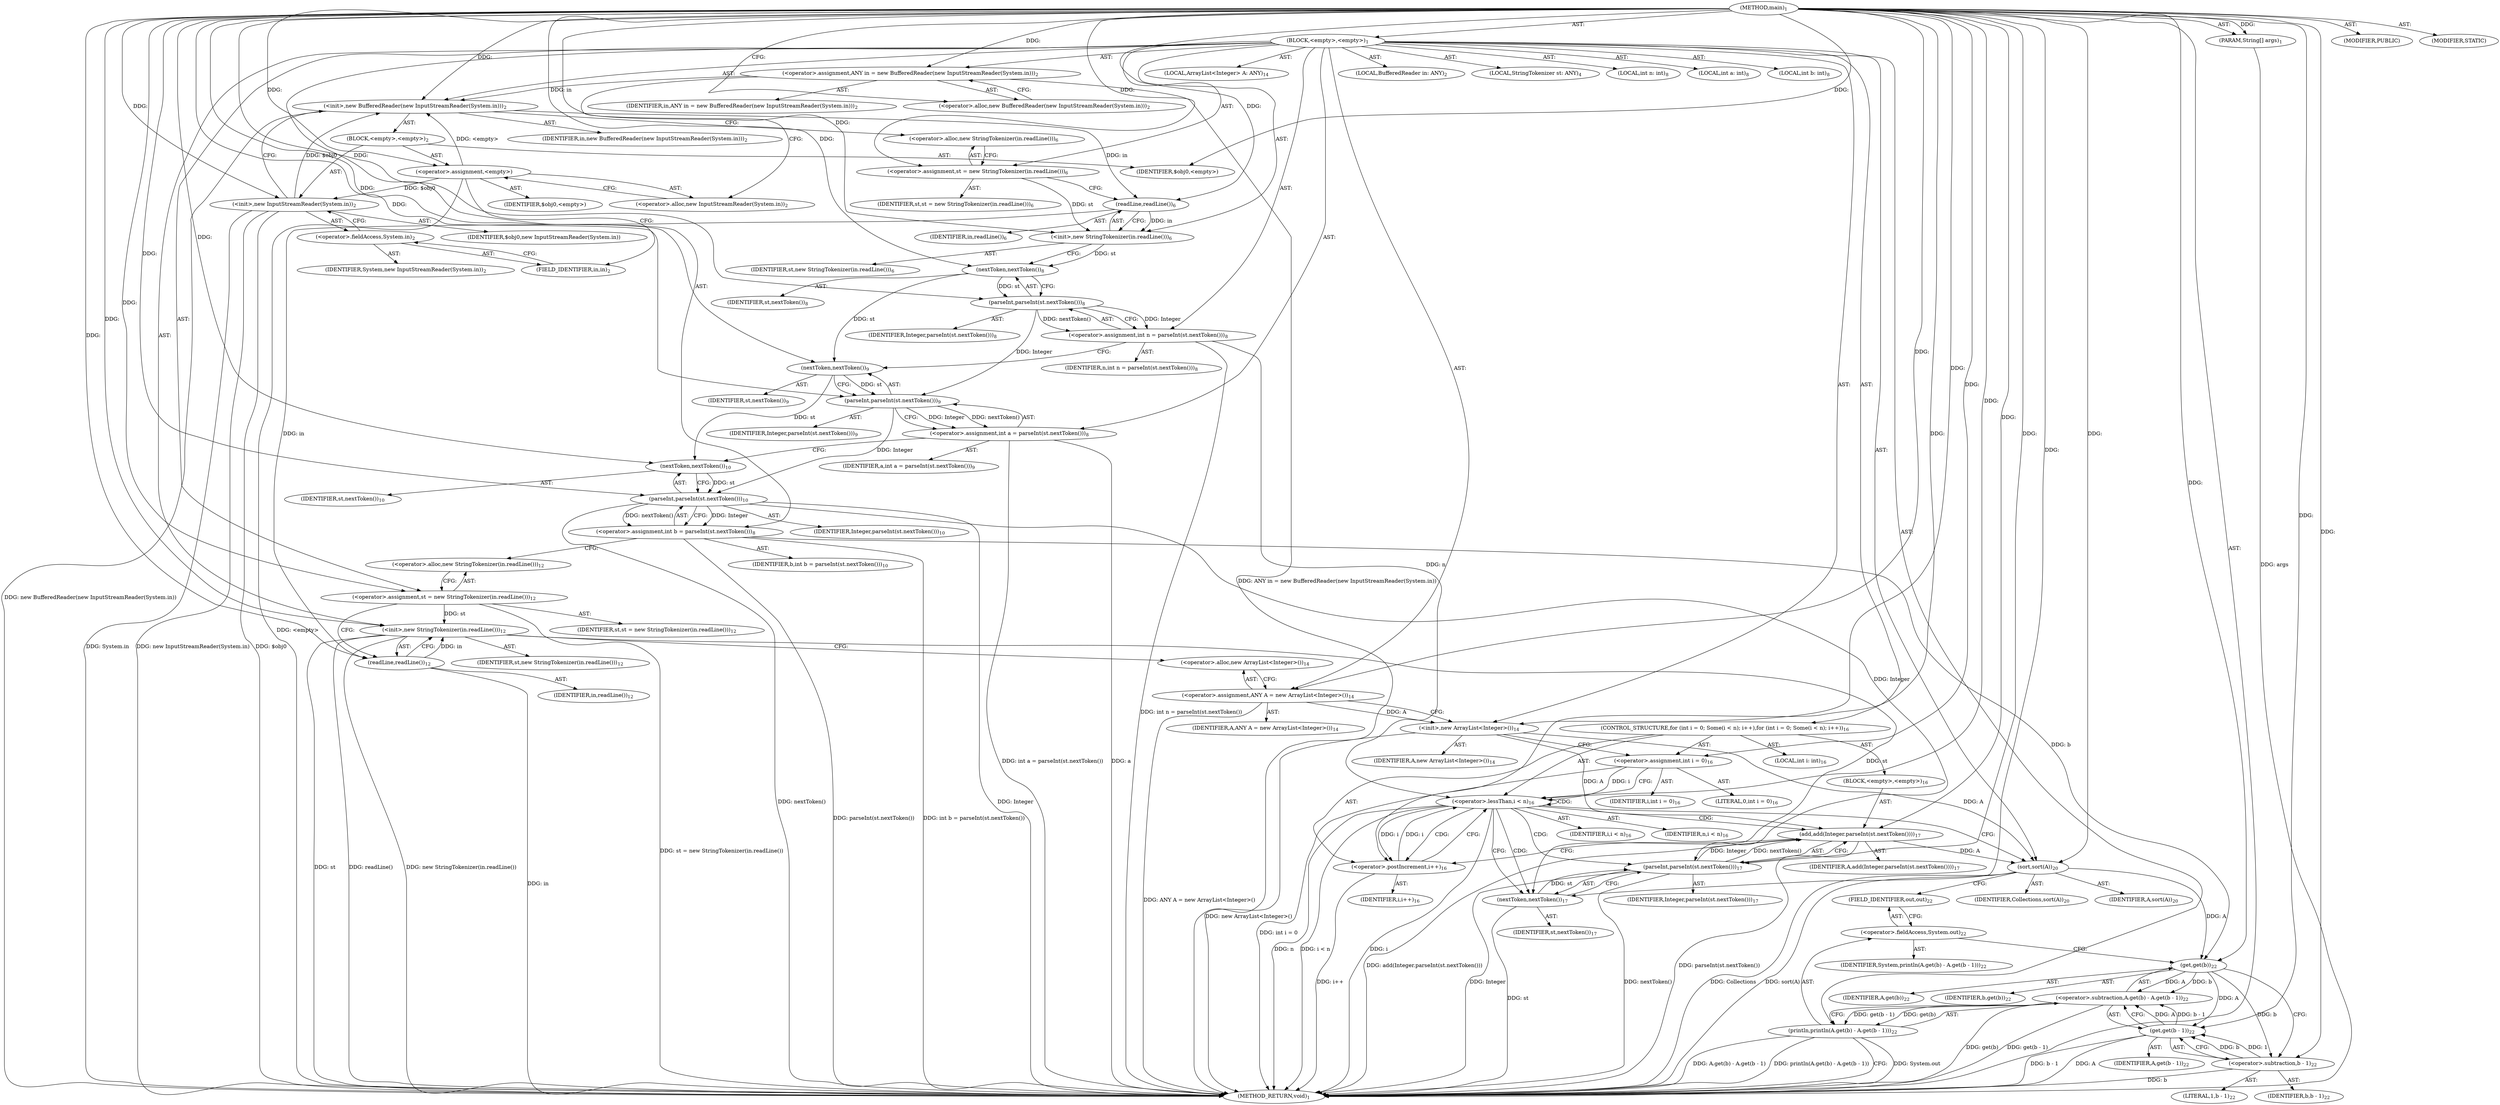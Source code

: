 digraph "main" {  
"24" [label = <(METHOD,main)<SUB>1</SUB>> ]
"25" [label = <(PARAM,String[] args)<SUB>1</SUB>> ]
"26" [label = <(BLOCK,&lt;empty&gt;,&lt;empty&gt;)<SUB>1</SUB>> ]
"4" [label = <(LOCAL,BufferedReader in: ANY)<SUB>2</SUB>> ]
"27" [label = <(&lt;operator&gt;.assignment,ANY in = new BufferedReader(new InputStreamReader(System.in)))<SUB>2</SUB>> ]
"28" [label = <(IDENTIFIER,in,ANY in = new BufferedReader(new InputStreamReader(System.in)))<SUB>2</SUB>> ]
"29" [label = <(&lt;operator&gt;.alloc,new BufferedReader(new InputStreamReader(System.in)))<SUB>2</SUB>> ]
"30" [label = <(&lt;init&gt;,new BufferedReader(new InputStreamReader(System.in)))<SUB>2</SUB>> ]
"3" [label = <(IDENTIFIER,in,new BufferedReader(new InputStreamReader(System.in)))<SUB>2</SUB>> ]
"31" [label = <(BLOCK,&lt;empty&gt;,&lt;empty&gt;)<SUB>2</SUB>> ]
"32" [label = <(&lt;operator&gt;.assignment,&lt;empty&gt;)> ]
"33" [label = <(IDENTIFIER,$obj0,&lt;empty&gt;)> ]
"34" [label = <(&lt;operator&gt;.alloc,new InputStreamReader(System.in))<SUB>2</SUB>> ]
"35" [label = <(&lt;init&gt;,new InputStreamReader(System.in))<SUB>2</SUB>> ]
"36" [label = <(IDENTIFIER,$obj0,new InputStreamReader(System.in))> ]
"37" [label = <(&lt;operator&gt;.fieldAccess,System.in)<SUB>2</SUB>> ]
"38" [label = <(IDENTIFIER,System,new InputStreamReader(System.in))<SUB>2</SUB>> ]
"39" [label = <(FIELD_IDENTIFIER,in,in)<SUB>2</SUB>> ]
"40" [label = <(IDENTIFIER,$obj0,&lt;empty&gt;)> ]
"6" [label = <(LOCAL,StringTokenizer st: ANY)<SUB>4</SUB>> ]
"41" [label = <(&lt;operator&gt;.assignment,st = new StringTokenizer(in.readLine()))<SUB>6</SUB>> ]
"42" [label = <(IDENTIFIER,st,st = new StringTokenizer(in.readLine()))<SUB>6</SUB>> ]
"43" [label = <(&lt;operator&gt;.alloc,new StringTokenizer(in.readLine()))<SUB>6</SUB>> ]
"44" [label = <(&lt;init&gt;,new StringTokenizer(in.readLine()))<SUB>6</SUB>> ]
"5" [label = <(IDENTIFIER,st,new StringTokenizer(in.readLine()))<SUB>6</SUB>> ]
"45" [label = <(readLine,readLine())<SUB>6</SUB>> ]
"46" [label = <(IDENTIFIER,in,readLine())<SUB>6</SUB>> ]
"47" [label = <(LOCAL,int n: int)<SUB>8</SUB>> ]
"48" [label = <(LOCAL,int a: int)<SUB>8</SUB>> ]
"49" [label = <(LOCAL,int b: int)<SUB>8</SUB>> ]
"50" [label = <(&lt;operator&gt;.assignment,int n = parseInt(st.nextToken()))<SUB>8</SUB>> ]
"51" [label = <(IDENTIFIER,n,int n = parseInt(st.nextToken()))<SUB>8</SUB>> ]
"52" [label = <(parseInt,parseInt(st.nextToken()))<SUB>8</SUB>> ]
"53" [label = <(IDENTIFIER,Integer,parseInt(st.nextToken()))<SUB>8</SUB>> ]
"54" [label = <(nextToken,nextToken())<SUB>8</SUB>> ]
"55" [label = <(IDENTIFIER,st,nextToken())<SUB>8</SUB>> ]
"56" [label = <(&lt;operator&gt;.assignment,int a = parseInt(st.nextToken()))<SUB>8</SUB>> ]
"57" [label = <(IDENTIFIER,a,int a = parseInt(st.nextToken()))<SUB>9</SUB>> ]
"58" [label = <(parseInt,parseInt(st.nextToken()))<SUB>9</SUB>> ]
"59" [label = <(IDENTIFIER,Integer,parseInt(st.nextToken()))<SUB>9</SUB>> ]
"60" [label = <(nextToken,nextToken())<SUB>9</SUB>> ]
"61" [label = <(IDENTIFIER,st,nextToken())<SUB>9</SUB>> ]
"62" [label = <(&lt;operator&gt;.assignment,int b = parseInt(st.nextToken()))<SUB>8</SUB>> ]
"63" [label = <(IDENTIFIER,b,int b = parseInt(st.nextToken()))<SUB>10</SUB>> ]
"64" [label = <(parseInt,parseInt(st.nextToken()))<SUB>10</SUB>> ]
"65" [label = <(IDENTIFIER,Integer,parseInt(st.nextToken()))<SUB>10</SUB>> ]
"66" [label = <(nextToken,nextToken())<SUB>10</SUB>> ]
"67" [label = <(IDENTIFIER,st,nextToken())<SUB>10</SUB>> ]
"68" [label = <(&lt;operator&gt;.assignment,st = new StringTokenizer(in.readLine()))<SUB>12</SUB>> ]
"69" [label = <(IDENTIFIER,st,st = new StringTokenizer(in.readLine()))<SUB>12</SUB>> ]
"70" [label = <(&lt;operator&gt;.alloc,new StringTokenizer(in.readLine()))<SUB>12</SUB>> ]
"71" [label = <(&lt;init&gt;,new StringTokenizer(in.readLine()))<SUB>12</SUB>> ]
"7" [label = <(IDENTIFIER,st,new StringTokenizer(in.readLine()))<SUB>12</SUB>> ]
"72" [label = <(readLine,readLine())<SUB>12</SUB>> ]
"73" [label = <(IDENTIFIER,in,readLine())<SUB>12</SUB>> ]
"9" [label = <(LOCAL,ArrayList&lt;Integer&gt; A: ANY)<SUB>14</SUB>> ]
"74" [label = <(&lt;operator&gt;.assignment,ANY A = new ArrayList&lt;Integer&gt;())<SUB>14</SUB>> ]
"75" [label = <(IDENTIFIER,A,ANY A = new ArrayList&lt;Integer&gt;())<SUB>14</SUB>> ]
"76" [label = <(&lt;operator&gt;.alloc,new ArrayList&lt;Integer&gt;())<SUB>14</SUB>> ]
"77" [label = <(&lt;init&gt;,new ArrayList&lt;Integer&gt;())<SUB>14</SUB>> ]
"8" [label = <(IDENTIFIER,A,new ArrayList&lt;Integer&gt;())<SUB>14</SUB>> ]
"78" [label = <(CONTROL_STRUCTURE,for (int i = 0; Some(i &lt; n); i++),for (int i = 0; Some(i &lt; n); i++))<SUB>16</SUB>> ]
"79" [label = <(LOCAL,int i: int)<SUB>16</SUB>> ]
"80" [label = <(&lt;operator&gt;.assignment,int i = 0)<SUB>16</SUB>> ]
"81" [label = <(IDENTIFIER,i,int i = 0)<SUB>16</SUB>> ]
"82" [label = <(LITERAL,0,int i = 0)<SUB>16</SUB>> ]
"83" [label = <(&lt;operator&gt;.lessThan,i &lt; n)<SUB>16</SUB>> ]
"84" [label = <(IDENTIFIER,i,i &lt; n)<SUB>16</SUB>> ]
"85" [label = <(IDENTIFIER,n,i &lt; n)<SUB>16</SUB>> ]
"86" [label = <(&lt;operator&gt;.postIncrement,i++)<SUB>16</SUB>> ]
"87" [label = <(IDENTIFIER,i,i++)<SUB>16</SUB>> ]
"88" [label = <(BLOCK,&lt;empty&gt;,&lt;empty&gt;)<SUB>16</SUB>> ]
"89" [label = <(add,add(Integer.parseInt(st.nextToken())))<SUB>17</SUB>> ]
"90" [label = <(IDENTIFIER,A,add(Integer.parseInt(st.nextToken())))<SUB>17</SUB>> ]
"91" [label = <(parseInt,parseInt(st.nextToken()))<SUB>17</SUB>> ]
"92" [label = <(IDENTIFIER,Integer,parseInt(st.nextToken()))<SUB>17</SUB>> ]
"93" [label = <(nextToken,nextToken())<SUB>17</SUB>> ]
"94" [label = <(IDENTIFIER,st,nextToken())<SUB>17</SUB>> ]
"95" [label = <(sort,sort(A))<SUB>20</SUB>> ]
"96" [label = <(IDENTIFIER,Collections,sort(A))<SUB>20</SUB>> ]
"97" [label = <(IDENTIFIER,A,sort(A))<SUB>20</SUB>> ]
"98" [label = <(println,println(A.get(b) - A.get(b - 1)))<SUB>22</SUB>> ]
"99" [label = <(&lt;operator&gt;.fieldAccess,System.out)<SUB>22</SUB>> ]
"100" [label = <(IDENTIFIER,System,println(A.get(b) - A.get(b - 1)))<SUB>22</SUB>> ]
"101" [label = <(FIELD_IDENTIFIER,out,out)<SUB>22</SUB>> ]
"102" [label = <(&lt;operator&gt;.subtraction,A.get(b) - A.get(b - 1))<SUB>22</SUB>> ]
"103" [label = <(get,get(b))<SUB>22</SUB>> ]
"104" [label = <(IDENTIFIER,A,get(b))<SUB>22</SUB>> ]
"105" [label = <(IDENTIFIER,b,get(b))<SUB>22</SUB>> ]
"106" [label = <(get,get(b - 1))<SUB>22</SUB>> ]
"107" [label = <(IDENTIFIER,A,get(b - 1))<SUB>22</SUB>> ]
"108" [label = <(&lt;operator&gt;.subtraction,b - 1)<SUB>22</SUB>> ]
"109" [label = <(IDENTIFIER,b,b - 1)<SUB>22</SUB>> ]
"110" [label = <(LITERAL,1,b - 1)<SUB>22</SUB>> ]
"111" [label = <(MODIFIER,PUBLIC)> ]
"112" [label = <(MODIFIER,STATIC)> ]
"113" [label = <(METHOD_RETURN,void)<SUB>1</SUB>> ]
  "24" -> "25"  [ label = "AST: "] 
  "24" -> "26"  [ label = "AST: "] 
  "24" -> "111"  [ label = "AST: "] 
  "24" -> "112"  [ label = "AST: "] 
  "24" -> "113"  [ label = "AST: "] 
  "26" -> "4"  [ label = "AST: "] 
  "26" -> "27"  [ label = "AST: "] 
  "26" -> "30"  [ label = "AST: "] 
  "26" -> "6"  [ label = "AST: "] 
  "26" -> "41"  [ label = "AST: "] 
  "26" -> "44"  [ label = "AST: "] 
  "26" -> "47"  [ label = "AST: "] 
  "26" -> "48"  [ label = "AST: "] 
  "26" -> "49"  [ label = "AST: "] 
  "26" -> "50"  [ label = "AST: "] 
  "26" -> "56"  [ label = "AST: "] 
  "26" -> "62"  [ label = "AST: "] 
  "26" -> "68"  [ label = "AST: "] 
  "26" -> "71"  [ label = "AST: "] 
  "26" -> "9"  [ label = "AST: "] 
  "26" -> "74"  [ label = "AST: "] 
  "26" -> "77"  [ label = "AST: "] 
  "26" -> "78"  [ label = "AST: "] 
  "26" -> "95"  [ label = "AST: "] 
  "26" -> "98"  [ label = "AST: "] 
  "27" -> "28"  [ label = "AST: "] 
  "27" -> "29"  [ label = "AST: "] 
  "30" -> "3"  [ label = "AST: "] 
  "30" -> "31"  [ label = "AST: "] 
  "31" -> "32"  [ label = "AST: "] 
  "31" -> "35"  [ label = "AST: "] 
  "31" -> "40"  [ label = "AST: "] 
  "32" -> "33"  [ label = "AST: "] 
  "32" -> "34"  [ label = "AST: "] 
  "35" -> "36"  [ label = "AST: "] 
  "35" -> "37"  [ label = "AST: "] 
  "37" -> "38"  [ label = "AST: "] 
  "37" -> "39"  [ label = "AST: "] 
  "41" -> "42"  [ label = "AST: "] 
  "41" -> "43"  [ label = "AST: "] 
  "44" -> "5"  [ label = "AST: "] 
  "44" -> "45"  [ label = "AST: "] 
  "45" -> "46"  [ label = "AST: "] 
  "50" -> "51"  [ label = "AST: "] 
  "50" -> "52"  [ label = "AST: "] 
  "52" -> "53"  [ label = "AST: "] 
  "52" -> "54"  [ label = "AST: "] 
  "54" -> "55"  [ label = "AST: "] 
  "56" -> "57"  [ label = "AST: "] 
  "56" -> "58"  [ label = "AST: "] 
  "58" -> "59"  [ label = "AST: "] 
  "58" -> "60"  [ label = "AST: "] 
  "60" -> "61"  [ label = "AST: "] 
  "62" -> "63"  [ label = "AST: "] 
  "62" -> "64"  [ label = "AST: "] 
  "64" -> "65"  [ label = "AST: "] 
  "64" -> "66"  [ label = "AST: "] 
  "66" -> "67"  [ label = "AST: "] 
  "68" -> "69"  [ label = "AST: "] 
  "68" -> "70"  [ label = "AST: "] 
  "71" -> "7"  [ label = "AST: "] 
  "71" -> "72"  [ label = "AST: "] 
  "72" -> "73"  [ label = "AST: "] 
  "74" -> "75"  [ label = "AST: "] 
  "74" -> "76"  [ label = "AST: "] 
  "77" -> "8"  [ label = "AST: "] 
  "78" -> "79"  [ label = "AST: "] 
  "78" -> "80"  [ label = "AST: "] 
  "78" -> "83"  [ label = "AST: "] 
  "78" -> "86"  [ label = "AST: "] 
  "78" -> "88"  [ label = "AST: "] 
  "80" -> "81"  [ label = "AST: "] 
  "80" -> "82"  [ label = "AST: "] 
  "83" -> "84"  [ label = "AST: "] 
  "83" -> "85"  [ label = "AST: "] 
  "86" -> "87"  [ label = "AST: "] 
  "88" -> "89"  [ label = "AST: "] 
  "89" -> "90"  [ label = "AST: "] 
  "89" -> "91"  [ label = "AST: "] 
  "91" -> "92"  [ label = "AST: "] 
  "91" -> "93"  [ label = "AST: "] 
  "93" -> "94"  [ label = "AST: "] 
  "95" -> "96"  [ label = "AST: "] 
  "95" -> "97"  [ label = "AST: "] 
  "98" -> "99"  [ label = "AST: "] 
  "98" -> "102"  [ label = "AST: "] 
  "99" -> "100"  [ label = "AST: "] 
  "99" -> "101"  [ label = "AST: "] 
  "102" -> "103"  [ label = "AST: "] 
  "102" -> "106"  [ label = "AST: "] 
  "103" -> "104"  [ label = "AST: "] 
  "103" -> "105"  [ label = "AST: "] 
  "106" -> "107"  [ label = "AST: "] 
  "106" -> "108"  [ label = "AST: "] 
  "108" -> "109"  [ label = "AST: "] 
  "108" -> "110"  [ label = "AST: "] 
  "27" -> "34"  [ label = "CFG: "] 
  "30" -> "43"  [ label = "CFG: "] 
  "41" -> "45"  [ label = "CFG: "] 
  "44" -> "54"  [ label = "CFG: "] 
  "50" -> "60"  [ label = "CFG: "] 
  "56" -> "66"  [ label = "CFG: "] 
  "62" -> "70"  [ label = "CFG: "] 
  "68" -> "72"  [ label = "CFG: "] 
  "71" -> "76"  [ label = "CFG: "] 
  "74" -> "77"  [ label = "CFG: "] 
  "77" -> "80"  [ label = "CFG: "] 
  "95" -> "101"  [ label = "CFG: "] 
  "98" -> "113"  [ label = "CFG: "] 
  "29" -> "27"  [ label = "CFG: "] 
  "43" -> "41"  [ label = "CFG: "] 
  "45" -> "44"  [ label = "CFG: "] 
  "52" -> "50"  [ label = "CFG: "] 
  "58" -> "56"  [ label = "CFG: "] 
  "64" -> "62"  [ label = "CFG: "] 
  "70" -> "68"  [ label = "CFG: "] 
  "72" -> "71"  [ label = "CFG: "] 
  "76" -> "74"  [ label = "CFG: "] 
  "80" -> "83"  [ label = "CFG: "] 
  "83" -> "93"  [ label = "CFG: "] 
  "83" -> "95"  [ label = "CFG: "] 
  "86" -> "83"  [ label = "CFG: "] 
  "99" -> "103"  [ label = "CFG: "] 
  "102" -> "98"  [ label = "CFG: "] 
  "32" -> "39"  [ label = "CFG: "] 
  "35" -> "30"  [ label = "CFG: "] 
  "54" -> "52"  [ label = "CFG: "] 
  "60" -> "58"  [ label = "CFG: "] 
  "66" -> "64"  [ label = "CFG: "] 
  "89" -> "86"  [ label = "CFG: "] 
  "101" -> "99"  [ label = "CFG: "] 
  "103" -> "108"  [ label = "CFG: "] 
  "106" -> "102"  [ label = "CFG: "] 
  "34" -> "32"  [ label = "CFG: "] 
  "37" -> "35"  [ label = "CFG: "] 
  "91" -> "89"  [ label = "CFG: "] 
  "108" -> "106"  [ label = "CFG: "] 
  "39" -> "37"  [ label = "CFG: "] 
  "93" -> "91"  [ label = "CFG: "] 
  "24" -> "29"  [ label = "CFG: "] 
  "25" -> "113"  [ label = "DDG: args"] 
  "27" -> "113"  [ label = "DDG: ANY in = new BufferedReader(new InputStreamReader(System.in))"] 
  "32" -> "113"  [ label = "DDG: &lt;empty&gt;"] 
  "35" -> "113"  [ label = "DDG: $obj0"] 
  "35" -> "113"  [ label = "DDG: System.in"] 
  "35" -> "113"  [ label = "DDG: new InputStreamReader(System.in)"] 
  "30" -> "113"  [ label = "DDG: new BufferedReader(new InputStreamReader(System.in))"] 
  "50" -> "113"  [ label = "DDG: int n = parseInt(st.nextToken())"] 
  "56" -> "113"  [ label = "DDG: a"] 
  "56" -> "113"  [ label = "DDG: int a = parseInt(st.nextToken())"] 
  "64" -> "113"  [ label = "DDG: Integer"] 
  "64" -> "113"  [ label = "DDG: nextToken()"] 
  "62" -> "113"  [ label = "DDG: parseInt(st.nextToken())"] 
  "62" -> "113"  [ label = "DDG: int b = parseInt(st.nextToken())"] 
  "68" -> "113"  [ label = "DDG: st = new StringTokenizer(in.readLine())"] 
  "71" -> "113"  [ label = "DDG: st"] 
  "72" -> "113"  [ label = "DDG: in"] 
  "71" -> "113"  [ label = "DDG: readLine()"] 
  "71" -> "113"  [ label = "DDG: new StringTokenizer(in.readLine())"] 
  "74" -> "113"  [ label = "DDG: ANY A = new ArrayList&lt;Integer&gt;()"] 
  "77" -> "113"  [ label = "DDG: new ArrayList&lt;Integer&gt;()"] 
  "80" -> "113"  [ label = "DDG: int i = 0"] 
  "83" -> "113"  [ label = "DDG: i"] 
  "83" -> "113"  [ label = "DDG: n"] 
  "83" -> "113"  [ label = "DDG: i &lt; n"] 
  "95" -> "113"  [ label = "DDG: sort(A)"] 
  "98" -> "113"  [ label = "DDG: System.out"] 
  "102" -> "113"  [ label = "DDG: get(b)"] 
  "106" -> "113"  [ label = "DDG: A"] 
  "108" -> "113"  [ label = "DDG: b"] 
  "106" -> "113"  [ label = "DDG: b - 1"] 
  "102" -> "113"  [ label = "DDG: get(b - 1)"] 
  "98" -> "113"  [ label = "DDG: A.get(b) - A.get(b - 1)"] 
  "98" -> "113"  [ label = "DDG: println(A.get(b) - A.get(b - 1))"] 
  "91" -> "113"  [ label = "DDG: Integer"] 
  "93" -> "113"  [ label = "DDG: st"] 
  "91" -> "113"  [ label = "DDG: nextToken()"] 
  "89" -> "113"  [ label = "DDG: parseInt(st.nextToken())"] 
  "89" -> "113"  [ label = "DDG: add(Integer.parseInt(st.nextToken()))"] 
  "86" -> "113"  [ label = "DDG: i++"] 
  "95" -> "113"  [ label = "DDG: Collections"] 
  "24" -> "25"  [ label = "DDG: "] 
  "24" -> "27"  [ label = "DDG: "] 
  "24" -> "41"  [ label = "DDG: "] 
  "52" -> "50"  [ label = "DDG: Integer"] 
  "52" -> "50"  [ label = "DDG: nextToken()"] 
  "58" -> "56"  [ label = "DDG: Integer"] 
  "58" -> "56"  [ label = "DDG: nextToken()"] 
  "64" -> "62"  [ label = "DDG: Integer"] 
  "64" -> "62"  [ label = "DDG: nextToken()"] 
  "24" -> "68"  [ label = "DDG: "] 
  "24" -> "74"  [ label = "DDG: "] 
  "27" -> "30"  [ label = "DDG: in"] 
  "24" -> "30"  [ label = "DDG: "] 
  "32" -> "30"  [ label = "DDG: &lt;empty&gt;"] 
  "35" -> "30"  [ label = "DDG: $obj0"] 
  "41" -> "44"  [ label = "DDG: st"] 
  "24" -> "44"  [ label = "DDG: "] 
  "45" -> "44"  [ label = "DDG: in"] 
  "68" -> "71"  [ label = "DDG: st"] 
  "24" -> "71"  [ label = "DDG: "] 
  "72" -> "71"  [ label = "DDG: in"] 
  "74" -> "77"  [ label = "DDG: A"] 
  "24" -> "77"  [ label = "DDG: "] 
  "24" -> "80"  [ label = "DDG: "] 
  "24" -> "95"  [ label = "DDG: "] 
  "77" -> "95"  [ label = "DDG: A"] 
  "89" -> "95"  [ label = "DDG: A"] 
  "102" -> "98"  [ label = "DDG: get(b)"] 
  "102" -> "98"  [ label = "DDG: get(b - 1)"] 
  "24" -> "32"  [ label = "DDG: "] 
  "24" -> "40"  [ label = "DDG: "] 
  "30" -> "45"  [ label = "DDG: in"] 
  "24" -> "45"  [ label = "DDG: "] 
  "24" -> "52"  [ label = "DDG: "] 
  "54" -> "52"  [ label = "DDG: st"] 
  "52" -> "58"  [ label = "DDG: Integer"] 
  "24" -> "58"  [ label = "DDG: "] 
  "60" -> "58"  [ label = "DDG: st"] 
  "58" -> "64"  [ label = "DDG: Integer"] 
  "24" -> "64"  [ label = "DDG: "] 
  "66" -> "64"  [ label = "DDG: st"] 
  "45" -> "72"  [ label = "DDG: in"] 
  "24" -> "72"  [ label = "DDG: "] 
  "80" -> "83"  [ label = "DDG: i"] 
  "86" -> "83"  [ label = "DDG: i"] 
  "24" -> "83"  [ label = "DDG: "] 
  "50" -> "83"  [ label = "DDG: n"] 
  "83" -> "86"  [ label = "DDG: i"] 
  "24" -> "86"  [ label = "DDG: "] 
  "103" -> "102"  [ label = "DDG: A"] 
  "103" -> "102"  [ label = "DDG: b"] 
  "106" -> "102"  [ label = "DDG: A"] 
  "106" -> "102"  [ label = "DDG: b - 1"] 
  "32" -> "35"  [ label = "DDG: $obj0"] 
  "24" -> "35"  [ label = "DDG: "] 
  "44" -> "54"  [ label = "DDG: st"] 
  "24" -> "54"  [ label = "DDG: "] 
  "54" -> "60"  [ label = "DDG: st"] 
  "24" -> "60"  [ label = "DDG: "] 
  "60" -> "66"  [ label = "DDG: st"] 
  "24" -> "66"  [ label = "DDG: "] 
  "77" -> "89"  [ label = "DDG: A"] 
  "24" -> "89"  [ label = "DDG: "] 
  "91" -> "89"  [ label = "DDG: Integer"] 
  "91" -> "89"  [ label = "DDG: nextToken()"] 
  "95" -> "103"  [ label = "DDG: A"] 
  "24" -> "103"  [ label = "DDG: "] 
  "62" -> "103"  [ label = "DDG: b"] 
  "103" -> "106"  [ label = "DDG: A"] 
  "24" -> "106"  [ label = "DDG: "] 
  "108" -> "106"  [ label = "DDG: b"] 
  "108" -> "106"  [ label = "DDG: 1"] 
  "64" -> "91"  [ label = "DDG: Integer"] 
  "24" -> "91"  [ label = "DDG: "] 
  "93" -> "91"  [ label = "DDG: st"] 
  "103" -> "108"  [ label = "DDG: b"] 
  "24" -> "108"  [ label = "DDG: "] 
  "71" -> "93"  [ label = "DDG: st"] 
  "24" -> "93"  [ label = "DDG: "] 
  "83" -> "93"  [ label = "CDG: "] 
  "83" -> "91"  [ label = "CDG: "] 
  "83" -> "83"  [ label = "CDG: "] 
  "83" -> "89"  [ label = "CDG: "] 
  "83" -> "86"  [ label = "CDG: "] 
}
